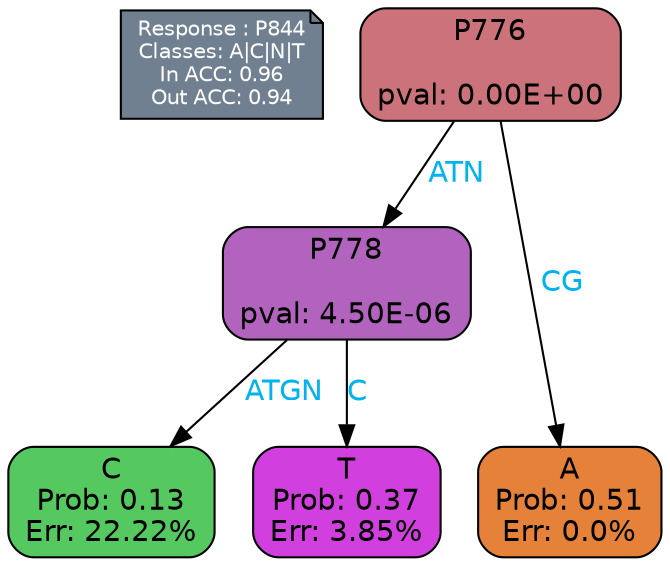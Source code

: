 digraph Tree {
node [shape=box, style="filled, rounded", color="black", fontname=helvetica] ;
graph [ranksep=equally, splines=polylines, bgcolor=transparent, dpi=600] ;
edge [fontname=helvetica] ;
LEGEND [label="Response : P844
Classes: A|C|N|T
In ACC: 0.96
Out ACC: 0.94
",shape=note,align=left,style=filled,fillcolor="slategray",fontcolor="white",fontsize=10];1 [label="P776

pval: 0.00E+00", fillcolor="#cb727a"] ;
2 [label="P778

pval: 4.50E-06", fillcolor="#b163bd"] ;
3 [label="C
Prob: 0.13
Err: 22.22%", fillcolor="#55c95f"] ;
4 [label="T
Prob: 0.37
Err: 3.85%", fillcolor="#d13fde"] ;
5 [label="A
Prob: 0.51
Err: 0.0%", fillcolor="#e58139"] ;
1 -> 2 [label="ATN",fontcolor=deepskyblue2] ;
1 -> 5 [label="CG",fontcolor=deepskyblue2] ;
2 -> 3 [label="ATGN",fontcolor=deepskyblue2] ;
2 -> 4 [label="C",fontcolor=deepskyblue2] ;
{rank = same; 3;4;5;}{rank = same; LEGEND;1;}}